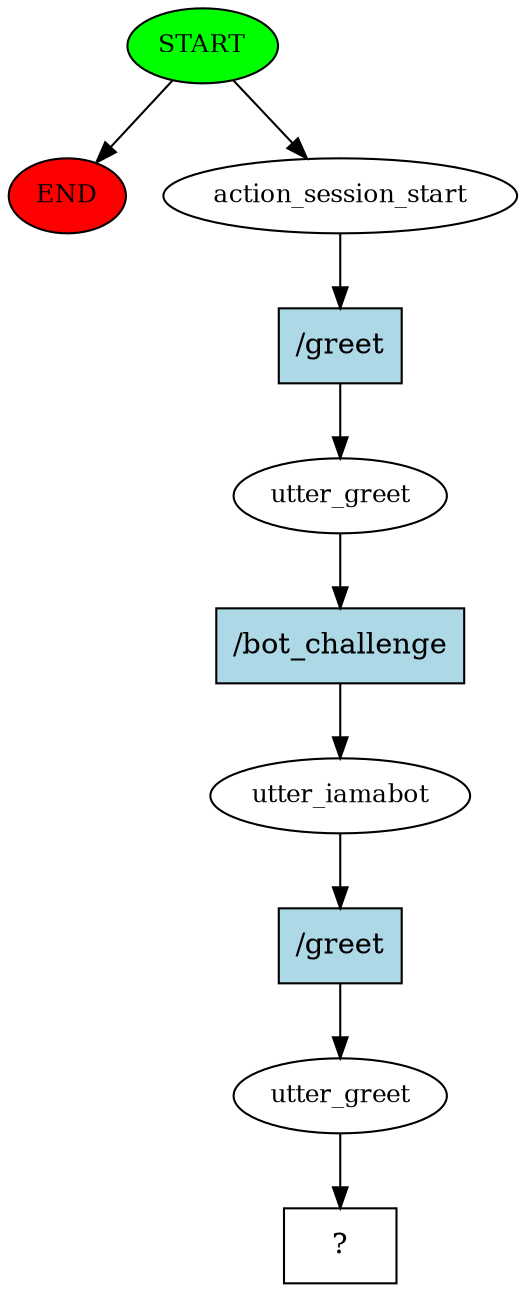 digraph  {
0 [class="start active", fillcolor=green, fontsize=12, label=START, style=filled];
"-1" [class=end, fillcolor=red, fontsize=12, label=END, style=filled];
1 [class=active, fontsize=12, label=action_session_start];
2 [class=active, fontsize=12, label=utter_greet];
3 [class=active, fontsize=12, label=utter_iamabot];
4 [class=active, fontsize=12, label=utter_greet];
5 [class="intent dashed active", label="  ?  ", shape=rect];
6 [class="intent active", fillcolor=lightblue, label="/greet", shape=rect, style=filled];
7 [class="intent active", fillcolor=lightblue, label="/bot_challenge", shape=rect, style=filled];
8 [class="intent active", fillcolor=lightblue, label="/greet", shape=rect, style=filled];
0 -> "-1"  [class="", key=NONE, label=""];
0 -> 1  [class=active, key=NONE, label=""];
1 -> 6  [class=active, key=0];
2 -> 7  [class=active, key=0];
3 -> 8  [class=active, key=0];
4 -> 5  [class=active, key=NONE, label=""];
6 -> 2  [class=active, key=0];
7 -> 3  [class=active, key=0];
8 -> 4  [class=active, key=0];
}
